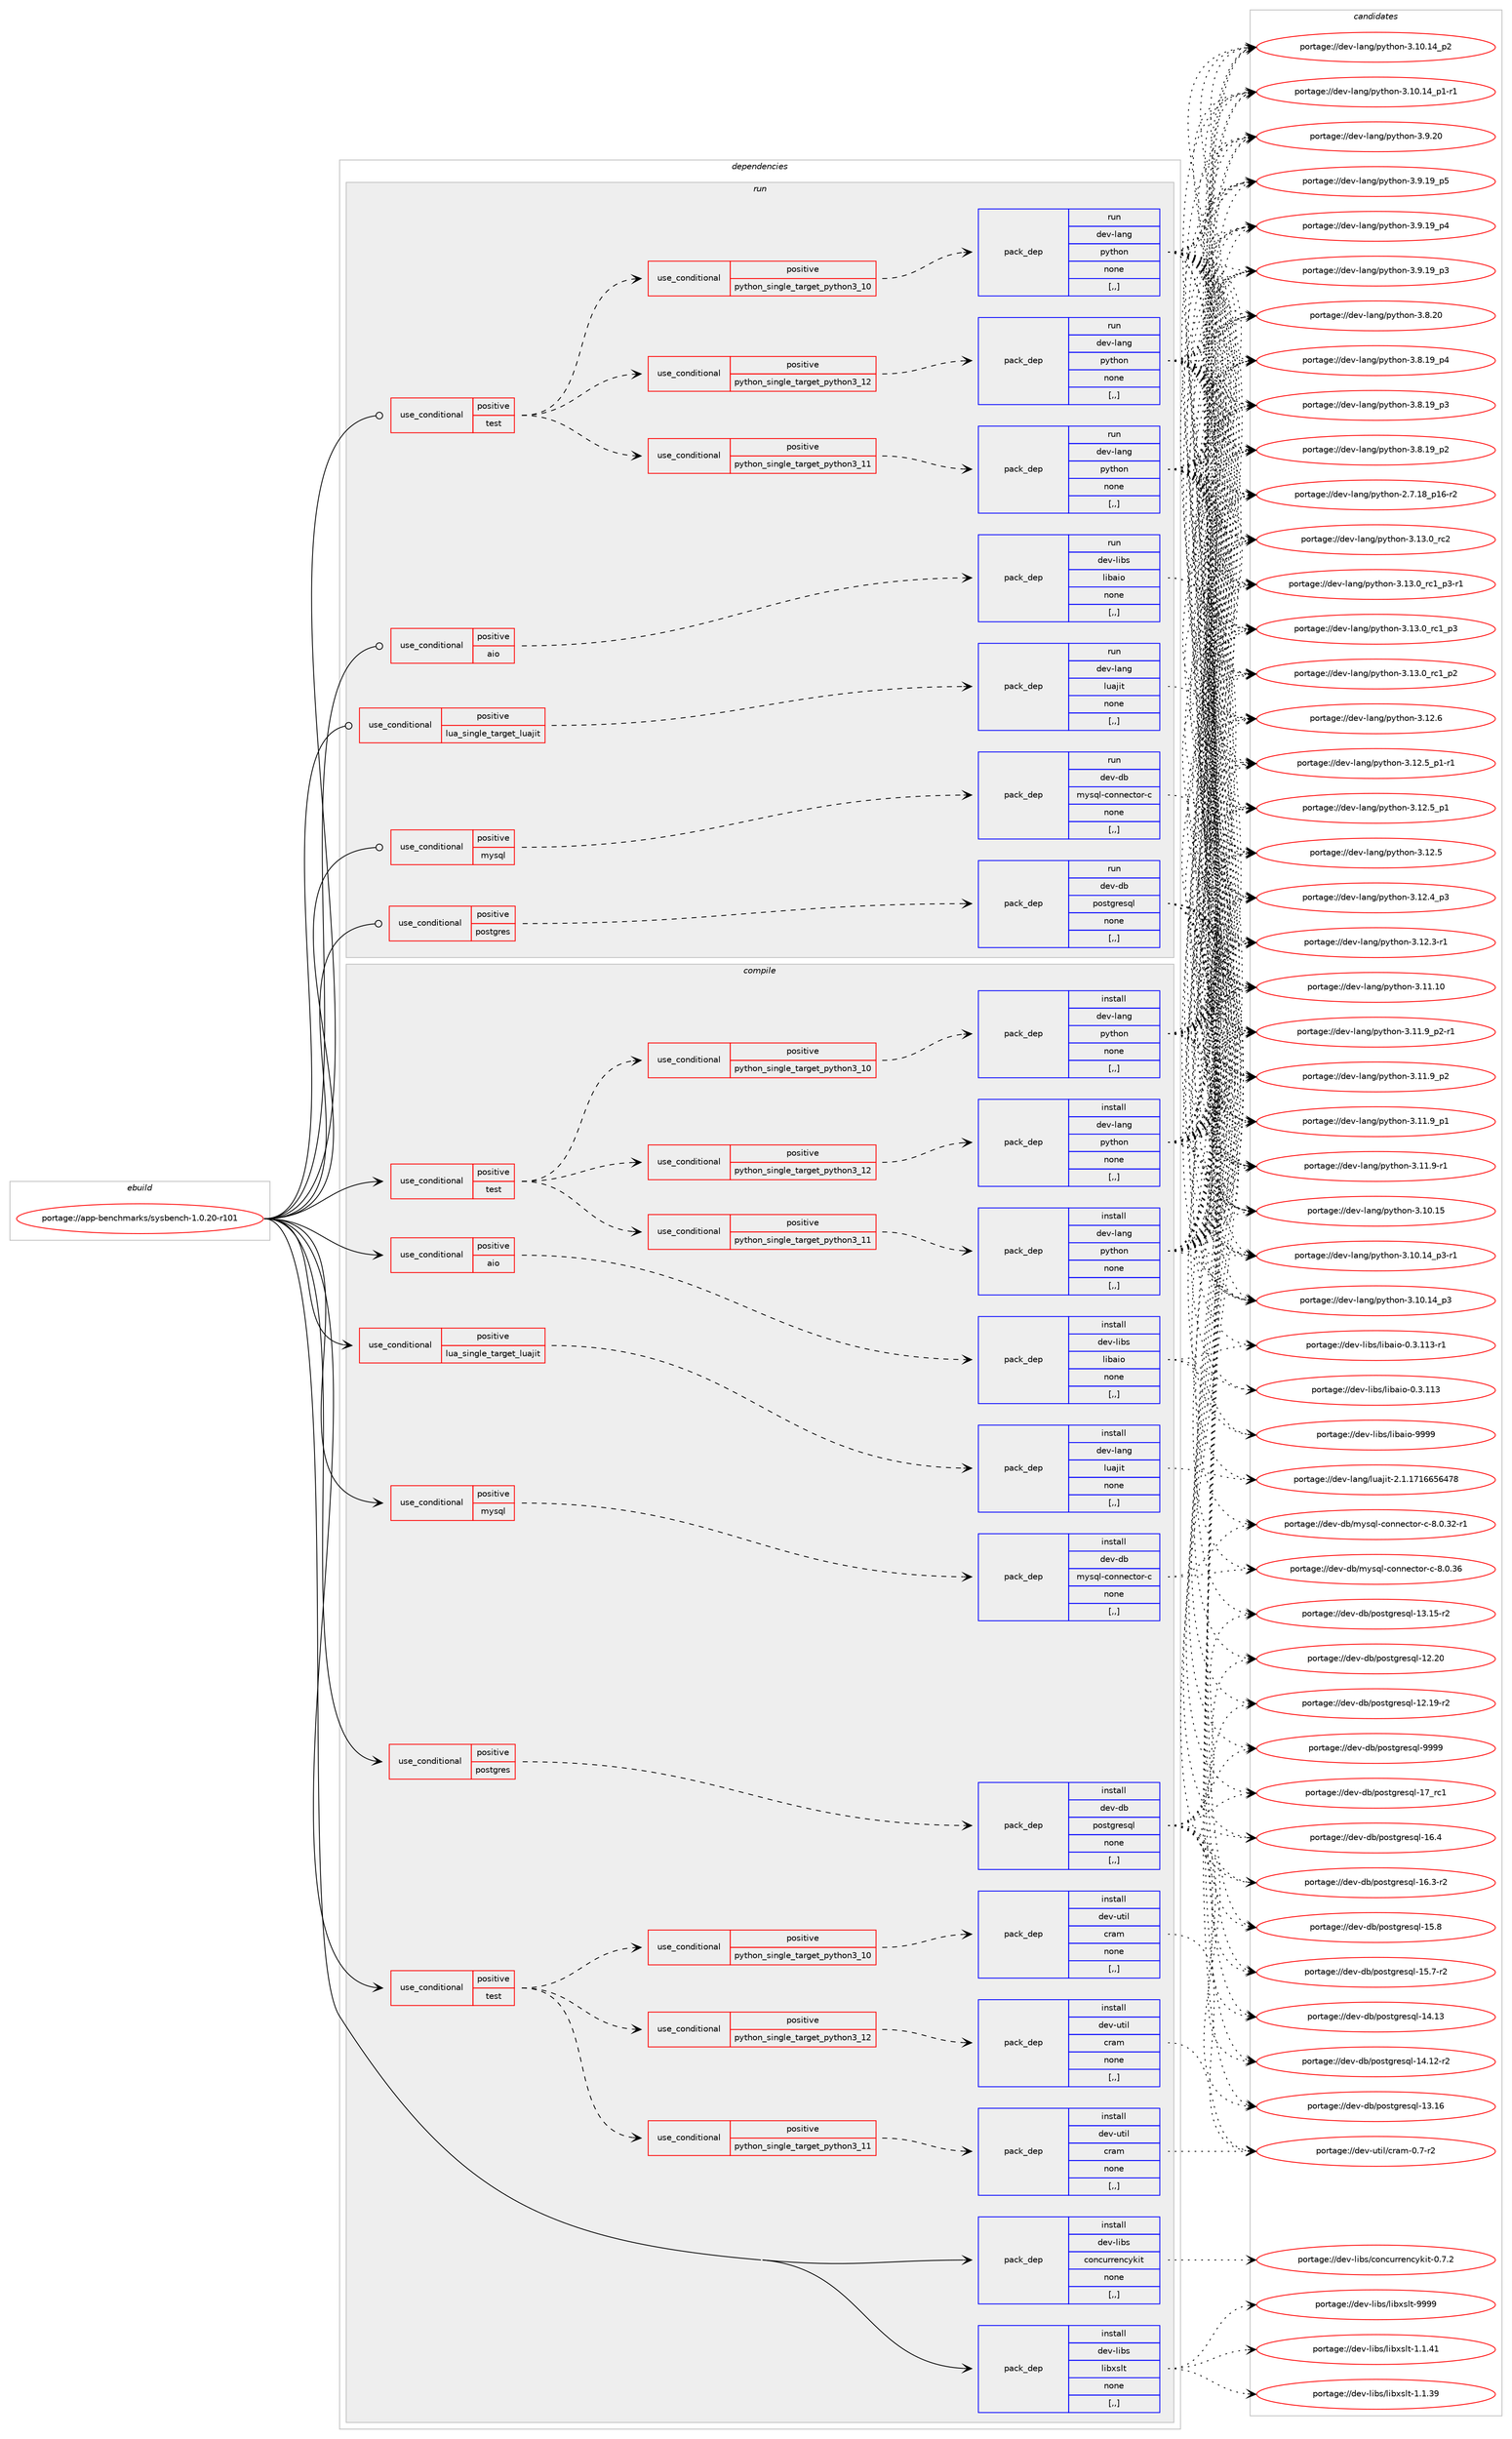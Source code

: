 digraph prolog {

# *************
# Graph options
# *************

newrank=true;
concentrate=true;
compound=true;
graph [rankdir=LR,fontname=Helvetica,fontsize=10,ranksep=1.5];#, ranksep=2.5, nodesep=0.2];
edge  [arrowhead=vee];
node  [fontname=Helvetica,fontsize=10];

# **********
# The ebuild
# **********

subgraph cluster_leftcol {
color=gray;
label=<<i>ebuild</i>>;
id [label="portage://app-benchmarks/sysbench-1.0.20-r101", color=red, width=4, href="../app-benchmarks/sysbench-1.0.20-r101.svg"];
}

# ****************
# The dependencies
# ****************

subgraph cluster_midcol {
color=gray;
label=<<i>dependencies</i>>;
subgraph cluster_compile {
fillcolor="#eeeeee";
style=filled;
label=<<i>compile</i>>;
subgraph cond132692 {
dependency503981 [label=<<TABLE BORDER="0" CELLBORDER="1" CELLSPACING="0" CELLPADDING="4"><TR><TD ROWSPAN="3" CELLPADDING="10">use_conditional</TD></TR><TR><TD>positive</TD></TR><TR><TD>aio</TD></TR></TABLE>>, shape=none, color=red];
subgraph pack367642 {
dependency503982 [label=<<TABLE BORDER="0" CELLBORDER="1" CELLSPACING="0" CELLPADDING="4" WIDTH="220"><TR><TD ROWSPAN="6" CELLPADDING="30">pack_dep</TD></TR><TR><TD WIDTH="110">install</TD></TR><TR><TD>dev-libs</TD></TR><TR><TD>libaio</TD></TR><TR><TD>none</TD></TR><TR><TD>[,,]</TD></TR></TABLE>>, shape=none, color=blue];
}
dependency503981:e -> dependency503982:w [weight=20,style="dashed",arrowhead="vee"];
}
id:e -> dependency503981:w [weight=20,style="solid",arrowhead="vee"];
subgraph cond132693 {
dependency503983 [label=<<TABLE BORDER="0" CELLBORDER="1" CELLSPACING="0" CELLPADDING="4"><TR><TD ROWSPAN="3" CELLPADDING="10">use_conditional</TD></TR><TR><TD>positive</TD></TR><TR><TD>lua_single_target_luajit</TD></TR></TABLE>>, shape=none, color=red];
subgraph pack367643 {
dependency503984 [label=<<TABLE BORDER="0" CELLBORDER="1" CELLSPACING="0" CELLPADDING="4" WIDTH="220"><TR><TD ROWSPAN="6" CELLPADDING="30">pack_dep</TD></TR><TR><TD WIDTH="110">install</TD></TR><TR><TD>dev-lang</TD></TR><TR><TD>luajit</TD></TR><TR><TD>none</TD></TR><TR><TD>[,,]</TD></TR></TABLE>>, shape=none, color=blue];
}
dependency503983:e -> dependency503984:w [weight=20,style="dashed",arrowhead="vee"];
}
id:e -> dependency503983:w [weight=20,style="solid",arrowhead="vee"];
subgraph cond132694 {
dependency503985 [label=<<TABLE BORDER="0" CELLBORDER="1" CELLSPACING="0" CELLPADDING="4"><TR><TD ROWSPAN="3" CELLPADDING="10">use_conditional</TD></TR><TR><TD>positive</TD></TR><TR><TD>mysql</TD></TR></TABLE>>, shape=none, color=red];
subgraph pack367644 {
dependency503986 [label=<<TABLE BORDER="0" CELLBORDER="1" CELLSPACING="0" CELLPADDING="4" WIDTH="220"><TR><TD ROWSPAN="6" CELLPADDING="30">pack_dep</TD></TR><TR><TD WIDTH="110">install</TD></TR><TR><TD>dev-db</TD></TR><TR><TD>mysql-connector-c</TD></TR><TR><TD>none</TD></TR><TR><TD>[,,]</TD></TR></TABLE>>, shape=none, color=blue];
}
dependency503985:e -> dependency503986:w [weight=20,style="dashed",arrowhead="vee"];
}
id:e -> dependency503985:w [weight=20,style="solid",arrowhead="vee"];
subgraph cond132695 {
dependency503987 [label=<<TABLE BORDER="0" CELLBORDER="1" CELLSPACING="0" CELLPADDING="4"><TR><TD ROWSPAN="3" CELLPADDING="10">use_conditional</TD></TR><TR><TD>positive</TD></TR><TR><TD>postgres</TD></TR></TABLE>>, shape=none, color=red];
subgraph pack367645 {
dependency503988 [label=<<TABLE BORDER="0" CELLBORDER="1" CELLSPACING="0" CELLPADDING="4" WIDTH="220"><TR><TD ROWSPAN="6" CELLPADDING="30">pack_dep</TD></TR><TR><TD WIDTH="110">install</TD></TR><TR><TD>dev-db</TD></TR><TR><TD>postgresql</TD></TR><TR><TD>none</TD></TR><TR><TD>[,,]</TD></TR></TABLE>>, shape=none, color=blue];
}
dependency503987:e -> dependency503988:w [weight=20,style="dashed",arrowhead="vee"];
}
id:e -> dependency503987:w [weight=20,style="solid",arrowhead="vee"];
subgraph cond132696 {
dependency503989 [label=<<TABLE BORDER="0" CELLBORDER="1" CELLSPACING="0" CELLPADDING="4"><TR><TD ROWSPAN="3" CELLPADDING="10">use_conditional</TD></TR><TR><TD>positive</TD></TR><TR><TD>test</TD></TR></TABLE>>, shape=none, color=red];
subgraph cond132697 {
dependency503990 [label=<<TABLE BORDER="0" CELLBORDER="1" CELLSPACING="0" CELLPADDING="4"><TR><TD ROWSPAN="3" CELLPADDING="10">use_conditional</TD></TR><TR><TD>positive</TD></TR><TR><TD>python_single_target_python3_10</TD></TR></TABLE>>, shape=none, color=red];
subgraph pack367646 {
dependency503991 [label=<<TABLE BORDER="0" CELLBORDER="1" CELLSPACING="0" CELLPADDING="4" WIDTH="220"><TR><TD ROWSPAN="6" CELLPADDING="30">pack_dep</TD></TR><TR><TD WIDTH="110">install</TD></TR><TR><TD>dev-lang</TD></TR><TR><TD>python</TD></TR><TR><TD>none</TD></TR><TR><TD>[,,]</TD></TR></TABLE>>, shape=none, color=blue];
}
dependency503990:e -> dependency503991:w [weight=20,style="dashed",arrowhead="vee"];
}
dependency503989:e -> dependency503990:w [weight=20,style="dashed",arrowhead="vee"];
subgraph cond132698 {
dependency503992 [label=<<TABLE BORDER="0" CELLBORDER="1" CELLSPACING="0" CELLPADDING="4"><TR><TD ROWSPAN="3" CELLPADDING="10">use_conditional</TD></TR><TR><TD>positive</TD></TR><TR><TD>python_single_target_python3_11</TD></TR></TABLE>>, shape=none, color=red];
subgraph pack367647 {
dependency503993 [label=<<TABLE BORDER="0" CELLBORDER="1" CELLSPACING="0" CELLPADDING="4" WIDTH="220"><TR><TD ROWSPAN="6" CELLPADDING="30">pack_dep</TD></TR><TR><TD WIDTH="110">install</TD></TR><TR><TD>dev-lang</TD></TR><TR><TD>python</TD></TR><TR><TD>none</TD></TR><TR><TD>[,,]</TD></TR></TABLE>>, shape=none, color=blue];
}
dependency503992:e -> dependency503993:w [weight=20,style="dashed",arrowhead="vee"];
}
dependency503989:e -> dependency503992:w [weight=20,style="dashed",arrowhead="vee"];
subgraph cond132699 {
dependency503994 [label=<<TABLE BORDER="0" CELLBORDER="1" CELLSPACING="0" CELLPADDING="4"><TR><TD ROWSPAN="3" CELLPADDING="10">use_conditional</TD></TR><TR><TD>positive</TD></TR><TR><TD>python_single_target_python3_12</TD></TR></TABLE>>, shape=none, color=red];
subgraph pack367648 {
dependency503995 [label=<<TABLE BORDER="0" CELLBORDER="1" CELLSPACING="0" CELLPADDING="4" WIDTH="220"><TR><TD ROWSPAN="6" CELLPADDING="30">pack_dep</TD></TR><TR><TD WIDTH="110">install</TD></TR><TR><TD>dev-lang</TD></TR><TR><TD>python</TD></TR><TR><TD>none</TD></TR><TR><TD>[,,]</TD></TR></TABLE>>, shape=none, color=blue];
}
dependency503994:e -> dependency503995:w [weight=20,style="dashed",arrowhead="vee"];
}
dependency503989:e -> dependency503994:w [weight=20,style="dashed",arrowhead="vee"];
}
id:e -> dependency503989:w [weight=20,style="solid",arrowhead="vee"];
subgraph cond132700 {
dependency503996 [label=<<TABLE BORDER="0" CELLBORDER="1" CELLSPACING="0" CELLPADDING="4"><TR><TD ROWSPAN="3" CELLPADDING="10">use_conditional</TD></TR><TR><TD>positive</TD></TR><TR><TD>test</TD></TR></TABLE>>, shape=none, color=red];
subgraph cond132701 {
dependency503997 [label=<<TABLE BORDER="0" CELLBORDER="1" CELLSPACING="0" CELLPADDING="4"><TR><TD ROWSPAN="3" CELLPADDING="10">use_conditional</TD></TR><TR><TD>positive</TD></TR><TR><TD>python_single_target_python3_10</TD></TR></TABLE>>, shape=none, color=red];
subgraph pack367649 {
dependency503998 [label=<<TABLE BORDER="0" CELLBORDER="1" CELLSPACING="0" CELLPADDING="4" WIDTH="220"><TR><TD ROWSPAN="6" CELLPADDING="30">pack_dep</TD></TR><TR><TD WIDTH="110">install</TD></TR><TR><TD>dev-util</TD></TR><TR><TD>cram</TD></TR><TR><TD>none</TD></TR><TR><TD>[,,]</TD></TR></TABLE>>, shape=none, color=blue];
}
dependency503997:e -> dependency503998:w [weight=20,style="dashed",arrowhead="vee"];
}
dependency503996:e -> dependency503997:w [weight=20,style="dashed",arrowhead="vee"];
subgraph cond132702 {
dependency503999 [label=<<TABLE BORDER="0" CELLBORDER="1" CELLSPACING="0" CELLPADDING="4"><TR><TD ROWSPAN="3" CELLPADDING="10">use_conditional</TD></TR><TR><TD>positive</TD></TR><TR><TD>python_single_target_python3_11</TD></TR></TABLE>>, shape=none, color=red];
subgraph pack367650 {
dependency504000 [label=<<TABLE BORDER="0" CELLBORDER="1" CELLSPACING="0" CELLPADDING="4" WIDTH="220"><TR><TD ROWSPAN="6" CELLPADDING="30">pack_dep</TD></TR><TR><TD WIDTH="110">install</TD></TR><TR><TD>dev-util</TD></TR><TR><TD>cram</TD></TR><TR><TD>none</TD></TR><TR><TD>[,,]</TD></TR></TABLE>>, shape=none, color=blue];
}
dependency503999:e -> dependency504000:w [weight=20,style="dashed",arrowhead="vee"];
}
dependency503996:e -> dependency503999:w [weight=20,style="dashed",arrowhead="vee"];
subgraph cond132703 {
dependency504001 [label=<<TABLE BORDER="0" CELLBORDER="1" CELLSPACING="0" CELLPADDING="4"><TR><TD ROWSPAN="3" CELLPADDING="10">use_conditional</TD></TR><TR><TD>positive</TD></TR><TR><TD>python_single_target_python3_12</TD></TR></TABLE>>, shape=none, color=red];
subgraph pack367651 {
dependency504002 [label=<<TABLE BORDER="0" CELLBORDER="1" CELLSPACING="0" CELLPADDING="4" WIDTH="220"><TR><TD ROWSPAN="6" CELLPADDING="30">pack_dep</TD></TR><TR><TD WIDTH="110">install</TD></TR><TR><TD>dev-util</TD></TR><TR><TD>cram</TD></TR><TR><TD>none</TD></TR><TR><TD>[,,]</TD></TR></TABLE>>, shape=none, color=blue];
}
dependency504001:e -> dependency504002:w [weight=20,style="dashed",arrowhead="vee"];
}
dependency503996:e -> dependency504001:w [weight=20,style="dashed",arrowhead="vee"];
}
id:e -> dependency503996:w [weight=20,style="solid",arrowhead="vee"];
subgraph pack367652 {
dependency504003 [label=<<TABLE BORDER="0" CELLBORDER="1" CELLSPACING="0" CELLPADDING="4" WIDTH="220"><TR><TD ROWSPAN="6" CELLPADDING="30">pack_dep</TD></TR><TR><TD WIDTH="110">install</TD></TR><TR><TD>dev-libs</TD></TR><TR><TD>concurrencykit</TD></TR><TR><TD>none</TD></TR><TR><TD>[,,]</TD></TR></TABLE>>, shape=none, color=blue];
}
id:e -> dependency504003:w [weight=20,style="solid",arrowhead="vee"];
subgraph pack367653 {
dependency504004 [label=<<TABLE BORDER="0" CELLBORDER="1" CELLSPACING="0" CELLPADDING="4" WIDTH="220"><TR><TD ROWSPAN="6" CELLPADDING="30">pack_dep</TD></TR><TR><TD WIDTH="110">install</TD></TR><TR><TD>dev-libs</TD></TR><TR><TD>libxslt</TD></TR><TR><TD>none</TD></TR><TR><TD>[,,]</TD></TR></TABLE>>, shape=none, color=blue];
}
id:e -> dependency504004:w [weight=20,style="solid",arrowhead="vee"];
}
subgraph cluster_compileandrun {
fillcolor="#eeeeee";
style=filled;
label=<<i>compile and run</i>>;
}
subgraph cluster_run {
fillcolor="#eeeeee";
style=filled;
label=<<i>run</i>>;
subgraph cond132704 {
dependency504005 [label=<<TABLE BORDER="0" CELLBORDER="1" CELLSPACING="0" CELLPADDING="4"><TR><TD ROWSPAN="3" CELLPADDING="10">use_conditional</TD></TR><TR><TD>positive</TD></TR><TR><TD>aio</TD></TR></TABLE>>, shape=none, color=red];
subgraph pack367654 {
dependency504006 [label=<<TABLE BORDER="0" CELLBORDER="1" CELLSPACING="0" CELLPADDING="4" WIDTH="220"><TR><TD ROWSPAN="6" CELLPADDING="30">pack_dep</TD></TR><TR><TD WIDTH="110">run</TD></TR><TR><TD>dev-libs</TD></TR><TR><TD>libaio</TD></TR><TR><TD>none</TD></TR><TR><TD>[,,]</TD></TR></TABLE>>, shape=none, color=blue];
}
dependency504005:e -> dependency504006:w [weight=20,style="dashed",arrowhead="vee"];
}
id:e -> dependency504005:w [weight=20,style="solid",arrowhead="odot"];
subgraph cond132705 {
dependency504007 [label=<<TABLE BORDER="0" CELLBORDER="1" CELLSPACING="0" CELLPADDING="4"><TR><TD ROWSPAN="3" CELLPADDING="10">use_conditional</TD></TR><TR><TD>positive</TD></TR><TR><TD>lua_single_target_luajit</TD></TR></TABLE>>, shape=none, color=red];
subgraph pack367655 {
dependency504008 [label=<<TABLE BORDER="0" CELLBORDER="1" CELLSPACING="0" CELLPADDING="4" WIDTH="220"><TR><TD ROWSPAN="6" CELLPADDING="30">pack_dep</TD></TR><TR><TD WIDTH="110">run</TD></TR><TR><TD>dev-lang</TD></TR><TR><TD>luajit</TD></TR><TR><TD>none</TD></TR><TR><TD>[,,]</TD></TR></TABLE>>, shape=none, color=blue];
}
dependency504007:e -> dependency504008:w [weight=20,style="dashed",arrowhead="vee"];
}
id:e -> dependency504007:w [weight=20,style="solid",arrowhead="odot"];
subgraph cond132706 {
dependency504009 [label=<<TABLE BORDER="0" CELLBORDER="1" CELLSPACING="0" CELLPADDING="4"><TR><TD ROWSPAN="3" CELLPADDING="10">use_conditional</TD></TR><TR><TD>positive</TD></TR><TR><TD>mysql</TD></TR></TABLE>>, shape=none, color=red];
subgraph pack367656 {
dependency504010 [label=<<TABLE BORDER="0" CELLBORDER="1" CELLSPACING="0" CELLPADDING="4" WIDTH="220"><TR><TD ROWSPAN="6" CELLPADDING="30">pack_dep</TD></TR><TR><TD WIDTH="110">run</TD></TR><TR><TD>dev-db</TD></TR><TR><TD>mysql-connector-c</TD></TR><TR><TD>none</TD></TR><TR><TD>[,,]</TD></TR></TABLE>>, shape=none, color=blue];
}
dependency504009:e -> dependency504010:w [weight=20,style="dashed",arrowhead="vee"];
}
id:e -> dependency504009:w [weight=20,style="solid",arrowhead="odot"];
subgraph cond132707 {
dependency504011 [label=<<TABLE BORDER="0" CELLBORDER="1" CELLSPACING="0" CELLPADDING="4"><TR><TD ROWSPAN="3" CELLPADDING="10">use_conditional</TD></TR><TR><TD>positive</TD></TR><TR><TD>postgres</TD></TR></TABLE>>, shape=none, color=red];
subgraph pack367657 {
dependency504012 [label=<<TABLE BORDER="0" CELLBORDER="1" CELLSPACING="0" CELLPADDING="4" WIDTH="220"><TR><TD ROWSPAN="6" CELLPADDING="30">pack_dep</TD></TR><TR><TD WIDTH="110">run</TD></TR><TR><TD>dev-db</TD></TR><TR><TD>postgresql</TD></TR><TR><TD>none</TD></TR><TR><TD>[,,]</TD></TR></TABLE>>, shape=none, color=blue];
}
dependency504011:e -> dependency504012:w [weight=20,style="dashed",arrowhead="vee"];
}
id:e -> dependency504011:w [weight=20,style="solid",arrowhead="odot"];
subgraph cond132708 {
dependency504013 [label=<<TABLE BORDER="0" CELLBORDER="1" CELLSPACING="0" CELLPADDING="4"><TR><TD ROWSPAN="3" CELLPADDING="10">use_conditional</TD></TR><TR><TD>positive</TD></TR><TR><TD>test</TD></TR></TABLE>>, shape=none, color=red];
subgraph cond132709 {
dependency504014 [label=<<TABLE BORDER="0" CELLBORDER="1" CELLSPACING="0" CELLPADDING="4"><TR><TD ROWSPAN="3" CELLPADDING="10">use_conditional</TD></TR><TR><TD>positive</TD></TR><TR><TD>python_single_target_python3_10</TD></TR></TABLE>>, shape=none, color=red];
subgraph pack367658 {
dependency504015 [label=<<TABLE BORDER="0" CELLBORDER="1" CELLSPACING="0" CELLPADDING="4" WIDTH="220"><TR><TD ROWSPAN="6" CELLPADDING="30">pack_dep</TD></TR><TR><TD WIDTH="110">run</TD></TR><TR><TD>dev-lang</TD></TR><TR><TD>python</TD></TR><TR><TD>none</TD></TR><TR><TD>[,,]</TD></TR></TABLE>>, shape=none, color=blue];
}
dependency504014:e -> dependency504015:w [weight=20,style="dashed",arrowhead="vee"];
}
dependency504013:e -> dependency504014:w [weight=20,style="dashed",arrowhead="vee"];
subgraph cond132710 {
dependency504016 [label=<<TABLE BORDER="0" CELLBORDER="1" CELLSPACING="0" CELLPADDING="4"><TR><TD ROWSPAN="3" CELLPADDING="10">use_conditional</TD></TR><TR><TD>positive</TD></TR><TR><TD>python_single_target_python3_11</TD></TR></TABLE>>, shape=none, color=red];
subgraph pack367659 {
dependency504017 [label=<<TABLE BORDER="0" CELLBORDER="1" CELLSPACING="0" CELLPADDING="4" WIDTH="220"><TR><TD ROWSPAN="6" CELLPADDING="30">pack_dep</TD></TR><TR><TD WIDTH="110">run</TD></TR><TR><TD>dev-lang</TD></TR><TR><TD>python</TD></TR><TR><TD>none</TD></TR><TR><TD>[,,]</TD></TR></TABLE>>, shape=none, color=blue];
}
dependency504016:e -> dependency504017:w [weight=20,style="dashed",arrowhead="vee"];
}
dependency504013:e -> dependency504016:w [weight=20,style="dashed",arrowhead="vee"];
subgraph cond132711 {
dependency504018 [label=<<TABLE BORDER="0" CELLBORDER="1" CELLSPACING="0" CELLPADDING="4"><TR><TD ROWSPAN="3" CELLPADDING="10">use_conditional</TD></TR><TR><TD>positive</TD></TR><TR><TD>python_single_target_python3_12</TD></TR></TABLE>>, shape=none, color=red];
subgraph pack367660 {
dependency504019 [label=<<TABLE BORDER="0" CELLBORDER="1" CELLSPACING="0" CELLPADDING="4" WIDTH="220"><TR><TD ROWSPAN="6" CELLPADDING="30">pack_dep</TD></TR><TR><TD WIDTH="110">run</TD></TR><TR><TD>dev-lang</TD></TR><TR><TD>python</TD></TR><TR><TD>none</TD></TR><TR><TD>[,,]</TD></TR></TABLE>>, shape=none, color=blue];
}
dependency504018:e -> dependency504019:w [weight=20,style="dashed",arrowhead="vee"];
}
dependency504013:e -> dependency504018:w [weight=20,style="dashed",arrowhead="vee"];
}
id:e -> dependency504013:w [weight=20,style="solid",arrowhead="odot"];
}
}

# **************
# The candidates
# **************

subgraph cluster_choices {
rank=same;
color=gray;
label=<<i>candidates</i>>;

subgraph choice367642 {
color=black;
nodesep=1;
choice10010111845108105981154710810598971051114557575757 [label="portage://dev-libs/libaio-9999", color=red, width=4,href="../dev-libs/libaio-9999.svg"];
choice100101118451081059811547108105989710511145484651464949514511449 [label="portage://dev-libs/libaio-0.3.113-r1", color=red, width=4,href="../dev-libs/libaio-0.3.113-r1.svg"];
choice10010111845108105981154710810598971051114548465146494951 [label="portage://dev-libs/libaio-0.3.113", color=red, width=4,href="../dev-libs/libaio-0.3.113.svg"];
dependency503982:e -> choice10010111845108105981154710810598971051114557575757:w [style=dotted,weight="100"];
dependency503982:e -> choice100101118451081059811547108105989710511145484651464949514511449:w [style=dotted,weight="100"];
dependency503982:e -> choice10010111845108105981154710810598971051114548465146494951:w [style=dotted,weight="100"];
}
subgraph choice367643 {
color=black;
nodesep=1;
choice10010111845108971101034710811797106105116455046494649554954545354525556 [label="portage://dev-lang/luajit-2.1.1716656478", color=red, width=4,href="../dev-lang/luajit-2.1.1716656478.svg"];
dependency503984:e -> choice10010111845108971101034710811797106105116455046494649554954545354525556:w [style=dotted,weight="100"];
}
subgraph choice367644 {
color=black;
nodesep=1;
choice100101118451009847109121115113108459911111011010199116111114459945564648465154 [label="portage://dev-db/mysql-connector-c-8.0.36", color=red, width=4,href="../dev-db/mysql-connector-c-8.0.36.svg"];
choice1001011184510098471091211151131084599111110110101991161111144599455646484651504511449 [label="portage://dev-db/mysql-connector-c-8.0.32-r1", color=red, width=4,href="../dev-db/mysql-connector-c-8.0.32-r1.svg"];
dependency503986:e -> choice100101118451009847109121115113108459911111011010199116111114459945564648465154:w [style=dotted,weight="100"];
dependency503986:e -> choice1001011184510098471091211151131084599111110110101991161111144599455646484651504511449:w [style=dotted,weight="100"];
}
subgraph choice367645 {
color=black;
nodesep=1;
choice1001011184510098471121111151161031141011151131084557575757 [label="portage://dev-db/postgresql-9999", color=red, width=4,href="../dev-db/postgresql-9999.svg"];
choice100101118451009847112111115116103114101115113108454955951149949 [label="portage://dev-db/postgresql-17_rc1", color=red, width=4,href="../dev-db/postgresql-17_rc1.svg"];
choice1001011184510098471121111151161031141011151131084549544652 [label="portage://dev-db/postgresql-16.4", color=red, width=4,href="../dev-db/postgresql-16.4.svg"];
choice10010111845100984711211111511610311410111511310845495446514511450 [label="portage://dev-db/postgresql-16.3-r2", color=red, width=4,href="../dev-db/postgresql-16.3-r2.svg"];
choice1001011184510098471121111151161031141011151131084549534656 [label="portage://dev-db/postgresql-15.8", color=red, width=4,href="../dev-db/postgresql-15.8.svg"];
choice10010111845100984711211111511610311410111511310845495346554511450 [label="portage://dev-db/postgresql-15.7-r2", color=red, width=4,href="../dev-db/postgresql-15.7-r2.svg"];
choice100101118451009847112111115116103114101115113108454952464951 [label="portage://dev-db/postgresql-14.13", color=red, width=4,href="../dev-db/postgresql-14.13.svg"];
choice1001011184510098471121111151161031141011151131084549524649504511450 [label="portage://dev-db/postgresql-14.12-r2", color=red, width=4,href="../dev-db/postgresql-14.12-r2.svg"];
choice100101118451009847112111115116103114101115113108454951464954 [label="portage://dev-db/postgresql-13.16", color=red, width=4,href="../dev-db/postgresql-13.16.svg"];
choice1001011184510098471121111151161031141011151131084549514649534511450 [label="portage://dev-db/postgresql-13.15-r2", color=red, width=4,href="../dev-db/postgresql-13.15-r2.svg"];
choice100101118451009847112111115116103114101115113108454950465048 [label="portage://dev-db/postgresql-12.20", color=red, width=4,href="../dev-db/postgresql-12.20.svg"];
choice1001011184510098471121111151161031141011151131084549504649574511450 [label="portage://dev-db/postgresql-12.19-r2", color=red, width=4,href="../dev-db/postgresql-12.19-r2.svg"];
dependency503988:e -> choice1001011184510098471121111151161031141011151131084557575757:w [style=dotted,weight="100"];
dependency503988:e -> choice100101118451009847112111115116103114101115113108454955951149949:w [style=dotted,weight="100"];
dependency503988:e -> choice1001011184510098471121111151161031141011151131084549544652:w [style=dotted,weight="100"];
dependency503988:e -> choice10010111845100984711211111511610311410111511310845495446514511450:w [style=dotted,weight="100"];
dependency503988:e -> choice1001011184510098471121111151161031141011151131084549534656:w [style=dotted,weight="100"];
dependency503988:e -> choice10010111845100984711211111511610311410111511310845495346554511450:w [style=dotted,weight="100"];
dependency503988:e -> choice100101118451009847112111115116103114101115113108454952464951:w [style=dotted,weight="100"];
dependency503988:e -> choice1001011184510098471121111151161031141011151131084549524649504511450:w [style=dotted,weight="100"];
dependency503988:e -> choice100101118451009847112111115116103114101115113108454951464954:w [style=dotted,weight="100"];
dependency503988:e -> choice1001011184510098471121111151161031141011151131084549514649534511450:w [style=dotted,weight="100"];
dependency503988:e -> choice100101118451009847112111115116103114101115113108454950465048:w [style=dotted,weight="100"];
dependency503988:e -> choice1001011184510098471121111151161031141011151131084549504649574511450:w [style=dotted,weight="100"];
}
subgraph choice367646 {
color=black;
nodesep=1;
choice10010111845108971101034711212111610411111045514649514648951149950 [label="portage://dev-lang/python-3.13.0_rc2", color=red, width=4,href="../dev-lang/python-3.13.0_rc2.svg"];
choice1001011184510897110103471121211161041111104551464951464895114994995112514511449 [label="portage://dev-lang/python-3.13.0_rc1_p3-r1", color=red, width=4,href="../dev-lang/python-3.13.0_rc1_p3-r1.svg"];
choice100101118451089711010347112121116104111110455146495146489511499499511251 [label="portage://dev-lang/python-3.13.0_rc1_p3", color=red, width=4,href="../dev-lang/python-3.13.0_rc1_p3.svg"];
choice100101118451089711010347112121116104111110455146495146489511499499511250 [label="portage://dev-lang/python-3.13.0_rc1_p2", color=red, width=4,href="../dev-lang/python-3.13.0_rc1_p2.svg"];
choice10010111845108971101034711212111610411111045514649504654 [label="portage://dev-lang/python-3.12.6", color=red, width=4,href="../dev-lang/python-3.12.6.svg"];
choice1001011184510897110103471121211161041111104551464950465395112494511449 [label="portage://dev-lang/python-3.12.5_p1-r1", color=red, width=4,href="../dev-lang/python-3.12.5_p1-r1.svg"];
choice100101118451089711010347112121116104111110455146495046539511249 [label="portage://dev-lang/python-3.12.5_p1", color=red, width=4,href="../dev-lang/python-3.12.5_p1.svg"];
choice10010111845108971101034711212111610411111045514649504653 [label="portage://dev-lang/python-3.12.5", color=red, width=4,href="../dev-lang/python-3.12.5.svg"];
choice100101118451089711010347112121116104111110455146495046529511251 [label="portage://dev-lang/python-3.12.4_p3", color=red, width=4,href="../dev-lang/python-3.12.4_p3.svg"];
choice100101118451089711010347112121116104111110455146495046514511449 [label="portage://dev-lang/python-3.12.3-r1", color=red, width=4,href="../dev-lang/python-3.12.3-r1.svg"];
choice1001011184510897110103471121211161041111104551464949464948 [label="portage://dev-lang/python-3.11.10", color=red, width=4,href="../dev-lang/python-3.11.10.svg"];
choice1001011184510897110103471121211161041111104551464949465795112504511449 [label="portage://dev-lang/python-3.11.9_p2-r1", color=red, width=4,href="../dev-lang/python-3.11.9_p2-r1.svg"];
choice100101118451089711010347112121116104111110455146494946579511250 [label="portage://dev-lang/python-3.11.9_p2", color=red, width=4,href="../dev-lang/python-3.11.9_p2.svg"];
choice100101118451089711010347112121116104111110455146494946579511249 [label="portage://dev-lang/python-3.11.9_p1", color=red, width=4,href="../dev-lang/python-3.11.9_p1.svg"];
choice100101118451089711010347112121116104111110455146494946574511449 [label="portage://dev-lang/python-3.11.9-r1", color=red, width=4,href="../dev-lang/python-3.11.9-r1.svg"];
choice1001011184510897110103471121211161041111104551464948464953 [label="portage://dev-lang/python-3.10.15", color=red, width=4,href="../dev-lang/python-3.10.15.svg"];
choice100101118451089711010347112121116104111110455146494846495295112514511449 [label="portage://dev-lang/python-3.10.14_p3-r1", color=red, width=4,href="../dev-lang/python-3.10.14_p3-r1.svg"];
choice10010111845108971101034711212111610411111045514649484649529511251 [label="portage://dev-lang/python-3.10.14_p3", color=red, width=4,href="../dev-lang/python-3.10.14_p3.svg"];
choice10010111845108971101034711212111610411111045514649484649529511250 [label="portage://dev-lang/python-3.10.14_p2", color=red, width=4,href="../dev-lang/python-3.10.14_p2.svg"];
choice100101118451089711010347112121116104111110455146494846495295112494511449 [label="portage://dev-lang/python-3.10.14_p1-r1", color=red, width=4,href="../dev-lang/python-3.10.14_p1-r1.svg"];
choice10010111845108971101034711212111610411111045514657465048 [label="portage://dev-lang/python-3.9.20", color=red, width=4,href="../dev-lang/python-3.9.20.svg"];
choice100101118451089711010347112121116104111110455146574649579511253 [label="portage://dev-lang/python-3.9.19_p5", color=red, width=4,href="../dev-lang/python-3.9.19_p5.svg"];
choice100101118451089711010347112121116104111110455146574649579511252 [label="portage://dev-lang/python-3.9.19_p4", color=red, width=4,href="../dev-lang/python-3.9.19_p4.svg"];
choice100101118451089711010347112121116104111110455146574649579511251 [label="portage://dev-lang/python-3.9.19_p3", color=red, width=4,href="../dev-lang/python-3.9.19_p3.svg"];
choice10010111845108971101034711212111610411111045514656465048 [label="portage://dev-lang/python-3.8.20", color=red, width=4,href="../dev-lang/python-3.8.20.svg"];
choice100101118451089711010347112121116104111110455146564649579511252 [label="portage://dev-lang/python-3.8.19_p4", color=red, width=4,href="../dev-lang/python-3.8.19_p4.svg"];
choice100101118451089711010347112121116104111110455146564649579511251 [label="portage://dev-lang/python-3.8.19_p3", color=red, width=4,href="../dev-lang/python-3.8.19_p3.svg"];
choice100101118451089711010347112121116104111110455146564649579511250 [label="portage://dev-lang/python-3.8.19_p2", color=red, width=4,href="../dev-lang/python-3.8.19_p2.svg"];
choice100101118451089711010347112121116104111110455046554649569511249544511450 [label="portage://dev-lang/python-2.7.18_p16-r2", color=red, width=4,href="../dev-lang/python-2.7.18_p16-r2.svg"];
dependency503991:e -> choice10010111845108971101034711212111610411111045514649514648951149950:w [style=dotted,weight="100"];
dependency503991:e -> choice1001011184510897110103471121211161041111104551464951464895114994995112514511449:w [style=dotted,weight="100"];
dependency503991:e -> choice100101118451089711010347112121116104111110455146495146489511499499511251:w [style=dotted,weight="100"];
dependency503991:e -> choice100101118451089711010347112121116104111110455146495146489511499499511250:w [style=dotted,weight="100"];
dependency503991:e -> choice10010111845108971101034711212111610411111045514649504654:w [style=dotted,weight="100"];
dependency503991:e -> choice1001011184510897110103471121211161041111104551464950465395112494511449:w [style=dotted,weight="100"];
dependency503991:e -> choice100101118451089711010347112121116104111110455146495046539511249:w [style=dotted,weight="100"];
dependency503991:e -> choice10010111845108971101034711212111610411111045514649504653:w [style=dotted,weight="100"];
dependency503991:e -> choice100101118451089711010347112121116104111110455146495046529511251:w [style=dotted,weight="100"];
dependency503991:e -> choice100101118451089711010347112121116104111110455146495046514511449:w [style=dotted,weight="100"];
dependency503991:e -> choice1001011184510897110103471121211161041111104551464949464948:w [style=dotted,weight="100"];
dependency503991:e -> choice1001011184510897110103471121211161041111104551464949465795112504511449:w [style=dotted,weight="100"];
dependency503991:e -> choice100101118451089711010347112121116104111110455146494946579511250:w [style=dotted,weight="100"];
dependency503991:e -> choice100101118451089711010347112121116104111110455146494946579511249:w [style=dotted,weight="100"];
dependency503991:e -> choice100101118451089711010347112121116104111110455146494946574511449:w [style=dotted,weight="100"];
dependency503991:e -> choice1001011184510897110103471121211161041111104551464948464953:w [style=dotted,weight="100"];
dependency503991:e -> choice100101118451089711010347112121116104111110455146494846495295112514511449:w [style=dotted,weight="100"];
dependency503991:e -> choice10010111845108971101034711212111610411111045514649484649529511251:w [style=dotted,weight="100"];
dependency503991:e -> choice10010111845108971101034711212111610411111045514649484649529511250:w [style=dotted,weight="100"];
dependency503991:e -> choice100101118451089711010347112121116104111110455146494846495295112494511449:w [style=dotted,weight="100"];
dependency503991:e -> choice10010111845108971101034711212111610411111045514657465048:w [style=dotted,weight="100"];
dependency503991:e -> choice100101118451089711010347112121116104111110455146574649579511253:w [style=dotted,weight="100"];
dependency503991:e -> choice100101118451089711010347112121116104111110455146574649579511252:w [style=dotted,weight="100"];
dependency503991:e -> choice100101118451089711010347112121116104111110455146574649579511251:w [style=dotted,weight="100"];
dependency503991:e -> choice10010111845108971101034711212111610411111045514656465048:w [style=dotted,weight="100"];
dependency503991:e -> choice100101118451089711010347112121116104111110455146564649579511252:w [style=dotted,weight="100"];
dependency503991:e -> choice100101118451089711010347112121116104111110455146564649579511251:w [style=dotted,weight="100"];
dependency503991:e -> choice100101118451089711010347112121116104111110455146564649579511250:w [style=dotted,weight="100"];
dependency503991:e -> choice100101118451089711010347112121116104111110455046554649569511249544511450:w [style=dotted,weight="100"];
}
subgraph choice367647 {
color=black;
nodesep=1;
choice10010111845108971101034711212111610411111045514649514648951149950 [label="portage://dev-lang/python-3.13.0_rc2", color=red, width=4,href="../dev-lang/python-3.13.0_rc2.svg"];
choice1001011184510897110103471121211161041111104551464951464895114994995112514511449 [label="portage://dev-lang/python-3.13.0_rc1_p3-r1", color=red, width=4,href="../dev-lang/python-3.13.0_rc1_p3-r1.svg"];
choice100101118451089711010347112121116104111110455146495146489511499499511251 [label="portage://dev-lang/python-3.13.0_rc1_p3", color=red, width=4,href="../dev-lang/python-3.13.0_rc1_p3.svg"];
choice100101118451089711010347112121116104111110455146495146489511499499511250 [label="portage://dev-lang/python-3.13.0_rc1_p2", color=red, width=4,href="../dev-lang/python-3.13.0_rc1_p2.svg"];
choice10010111845108971101034711212111610411111045514649504654 [label="portage://dev-lang/python-3.12.6", color=red, width=4,href="../dev-lang/python-3.12.6.svg"];
choice1001011184510897110103471121211161041111104551464950465395112494511449 [label="portage://dev-lang/python-3.12.5_p1-r1", color=red, width=4,href="../dev-lang/python-3.12.5_p1-r1.svg"];
choice100101118451089711010347112121116104111110455146495046539511249 [label="portage://dev-lang/python-3.12.5_p1", color=red, width=4,href="../dev-lang/python-3.12.5_p1.svg"];
choice10010111845108971101034711212111610411111045514649504653 [label="portage://dev-lang/python-3.12.5", color=red, width=4,href="../dev-lang/python-3.12.5.svg"];
choice100101118451089711010347112121116104111110455146495046529511251 [label="portage://dev-lang/python-3.12.4_p3", color=red, width=4,href="../dev-lang/python-3.12.4_p3.svg"];
choice100101118451089711010347112121116104111110455146495046514511449 [label="portage://dev-lang/python-3.12.3-r1", color=red, width=4,href="../dev-lang/python-3.12.3-r1.svg"];
choice1001011184510897110103471121211161041111104551464949464948 [label="portage://dev-lang/python-3.11.10", color=red, width=4,href="../dev-lang/python-3.11.10.svg"];
choice1001011184510897110103471121211161041111104551464949465795112504511449 [label="portage://dev-lang/python-3.11.9_p2-r1", color=red, width=4,href="../dev-lang/python-3.11.9_p2-r1.svg"];
choice100101118451089711010347112121116104111110455146494946579511250 [label="portage://dev-lang/python-3.11.9_p2", color=red, width=4,href="../dev-lang/python-3.11.9_p2.svg"];
choice100101118451089711010347112121116104111110455146494946579511249 [label="portage://dev-lang/python-3.11.9_p1", color=red, width=4,href="../dev-lang/python-3.11.9_p1.svg"];
choice100101118451089711010347112121116104111110455146494946574511449 [label="portage://dev-lang/python-3.11.9-r1", color=red, width=4,href="../dev-lang/python-3.11.9-r1.svg"];
choice1001011184510897110103471121211161041111104551464948464953 [label="portage://dev-lang/python-3.10.15", color=red, width=4,href="../dev-lang/python-3.10.15.svg"];
choice100101118451089711010347112121116104111110455146494846495295112514511449 [label="portage://dev-lang/python-3.10.14_p3-r1", color=red, width=4,href="../dev-lang/python-3.10.14_p3-r1.svg"];
choice10010111845108971101034711212111610411111045514649484649529511251 [label="portage://dev-lang/python-3.10.14_p3", color=red, width=4,href="../dev-lang/python-3.10.14_p3.svg"];
choice10010111845108971101034711212111610411111045514649484649529511250 [label="portage://dev-lang/python-3.10.14_p2", color=red, width=4,href="../dev-lang/python-3.10.14_p2.svg"];
choice100101118451089711010347112121116104111110455146494846495295112494511449 [label="portage://dev-lang/python-3.10.14_p1-r1", color=red, width=4,href="../dev-lang/python-3.10.14_p1-r1.svg"];
choice10010111845108971101034711212111610411111045514657465048 [label="portage://dev-lang/python-3.9.20", color=red, width=4,href="../dev-lang/python-3.9.20.svg"];
choice100101118451089711010347112121116104111110455146574649579511253 [label="portage://dev-lang/python-3.9.19_p5", color=red, width=4,href="../dev-lang/python-3.9.19_p5.svg"];
choice100101118451089711010347112121116104111110455146574649579511252 [label="portage://dev-lang/python-3.9.19_p4", color=red, width=4,href="../dev-lang/python-3.9.19_p4.svg"];
choice100101118451089711010347112121116104111110455146574649579511251 [label="portage://dev-lang/python-3.9.19_p3", color=red, width=4,href="../dev-lang/python-3.9.19_p3.svg"];
choice10010111845108971101034711212111610411111045514656465048 [label="portage://dev-lang/python-3.8.20", color=red, width=4,href="../dev-lang/python-3.8.20.svg"];
choice100101118451089711010347112121116104111110455146564649579511252 [label="portage://dev-lang/python-3.8.19_p4", color=red, width=4,href="../dev-lang/python-3.8.19_p4.svg"];
choice100101118451089711010347112121116104111110455146564649579511251 [label="portage://dev-lang/python-3.8.19_p3", color=red, width=4,href="../dev-lang/python-3.8.19_p3.svg"];
choice100101118451089711010347112121116104111110455146564649579511250 [label="portage://dev-lang/python-3.8.19_p2", color=red, width=4,href="../dev-lang/python-3.8.19_p2.svg"];
choice100101118451089711010347112121116104111110455046554649569511249544511450 [label="portage://dev-lang/python-2.7.18_p16-r2", color=red, width=4,href="../dev-lang/python-2.7.18_p16-r2.svg"];
dependency503993:e -> choice10010111845108971101034711212111610411111045514649514648951149950:w [style=dotted,weight="100"];
dependency503993:e -> choice1001011184510897110103471121211161041111104551464951464895114994995112514511449:w [style=dotted,weight="100"];
dependency503993:e -> choice100101118451089711010347112121116104111110455146495146489511499499511251:w [style=dotted,weight="100"];
dependency503993:e -> choice100101118451089711010347112121116104111110455146495146489511499499511250:w [style=dotted,weight="100"];
dependency503993:e -> choice10010111845108971101034711212111610411111045514649504654:w [style=dotted,weight="100"];
dependency503993:e -> choice1001011184510897110103471121211161041111104551464950465395112494511449:w [style=dotted,weight="100"];
dependency503993:e -> choice100101118451089711010347112121116104111110455146495046539511249:w [style=dotted,weight="100"];
dependency503993:e -> choice10010111845108971101034711212111610411111045514649504653:w [style=dotted,weight="100"];
dependency503993:e -> choice100101118451089711010347112121116104111110455146495046529511251:w [style=dotted,weight="100"];
dependency503993:e -> choice100101118451089711010347112121116104111110455146495046514511449:w [style=dotted,weight="100"];
dependency503993:e -> choice1001011184510897110103471121211161041111104551464949464948:w [style=dotted,weight="100"];
dependency503993:e -> choice1001011184510897110103471121211161041111104551464949465795112504511449:w [style=dotted,weight="100"];
dependency503993:e -> choice100101118451089711010347112121116104111110455146494946579511250:w [style=dotted,weight="100"];
dependency503993:e -> choice100101118451089711010347112121116104111110455146494946579511249:w [style=dotted,weight="100"];
dependency503993:e -> choice100101118451089711010347112121116104111110455146494946574511449:w [style=dotted,weight="100"];
dependency503993:e -> choice1001011184510897110103471121211161041111104551464948464953:w [style=dotted,weight="100"];
dependency503993:e -> choice100101118451089711010347112121116104111110455146494846495295112514511449:w [style=dotted,weight="100"];
dependency503993:e -> choice10010111845108971101034711212111610411111045514649484649529511251:w [style=dotted,weight="100"];
dependency503993:e -> choice10010111845108971101034711212111610411111045514649484649529511250:w [style=dotted,weight="100"];
dependency503993:e -> choice100101118451089711010347112121116104111110455146494846495295112494511449:w [style=dotted,weight="100"];
dependency503993:e -> choice10010111845108971101034711212111610411111045514657465048:w [style=dotted,weight="100"];
dependency503993:e -> choice100101118451089711010347112121116104111110455146574649579511253:w [style=dotted,weight="100"];
dependency503993:e -> choice100101118451089711010347112121116104111110455146574649579511252:w [style=dotted,weight="100"];
dependency503993:e -> choice100101118451089711010347112121116104111110455146574649579511251:w [style=dotted,weight="100"];
dependency503993:e -> choice10010111845108971101034711212111610411111045514656465048:w [style=dotted,weight="100"];
dependency503993:e -> choice100101118451089711010347112121116104111110455146564649579511252:w [style=dotted,weight="100"];
dependency503993:e -> choice100101118451089711010347112121116104111110455146564649579511251:w [style=dotted,weight="100"];
dependency503993:e -> choice100101118451089711010347112121116104111110455146564649579511250:w [style=dotted,weight="100"];
dependency503993:e -> choice100101118451089711010347112121116104111110455046554649569511249544511450:w [style=dotted,weight="100"];
}
subgraph choice367648 {
color=black;
nodesep=1;
choice10010111845108971101034711212111610411111045514649514648951149950 [label="portage://dev-lang/python-3.13.0_rc2", color=red, width=4,href="../dev-lang/python-3.13.0_rc2.svg"];
choice1001011184510897110103471121211161041111104551464951464895114994995112514511449 [label="portage://dev-lang/python-3.13.0_rc1_p3-r1", color=red, width=4,href="../dev-lang/python-3.13.0_rc1_p3-r1.svg"];
choice100101118451089711010347112121116104111110455146495146489511499499511251 [label="portage://dev-lang/python-3.13.0_rc1_p3", color=red, width=4,href="../dev-lang/python-3.13.0_rc1_p3.svg"];
choice100101118451089711010347112121116104111110455146495146489511499499511250 [label="portage://dev-lang/python-3.13.0_rc1_p2", color=red, width=4,href="../dev-lang/python-3.13.0_rc1_p2.svg"];
choice10010111845108971101034711212111610411111045514649504654 [label="portage://dev-lang/python-3.12.6", color=red, width=4,href="../dev-lang/python-3.12.6.svg"];
choice1001011184510897110103471121211161041111104551464950465395112494511449 [label="portage://dev-lang/python-3.12.5_p1-r1", color=red, width=4,href="../dev-lang/python-3.12.5_p1-r1.svg"];
choice100101118451089711010347112121116104111110455146495046539511249 [label="portage://dev-lang/python-3.12.5_p1", color=red, width=4,href="../dev-lang/python-3.12.5_p1.svg"];
choice10010111845108971101034711212111610411111045514649504653 [label="portage://dev-lang/python-3.12.5", color=red, width=4,href="../dev-lang/python-3.12.5.svg"];
choice100101118451089711010347112121116104111110455146495046529511251 [label="portage://dev-lang/python-3.12.4_p3", color=red, width=4,href="../dev-lang/python-3.12.4_p3.svg"];
choice100101118451089711010347112121116104111110455146495046514511449 [label="portage://dev-lang/python-3.12.3-r1", color=red, width=4,href="../dev-lang/python-3.12.3-r1.svg"];
choice1001011184510897110103471121211161041111104551464949464948 [label="portage://dev-lang/python-3.11.10", color=red, width=4,href="../dev-lang/python-3.11.10.svg"];
choice1001011184510897110103471121211161041111104551464949465795112504511449 [label="portage://dev-lang/python-3.11.9_p2-r1", color=red, width=4,href="../dev-lang/python-3.11.9_p2-r1.svg"];
choice100101118451089711010347112121116104111110455146494946579511250 [label="portage://dev-lang/python-3.11.9_p2", color=red, width=4,href="../dev-lang/python-3.11.9_p2.svg"];
choice100101118451089711010347112121116104111110455146494946579511249 [label="portage://dev-lang/python-3.11.9_p1", color=red, width=4,href="../dev-lang/python-3.11.9_p1.svg"];
choice100101118451089711010347112121116104111110455146494946574511449 [label="portage://dev-lang/python-3.11.9-r1", color=red, width=4,href="../dev-lang/python-3.11.9-r1.svg"];
choice1001011184510897110103471121211161041111104551464948464953 [label="portage://dev-lang/python-3.10.15", color=red, width=4,href="../dev-lang/python-3.10.15.svg"];
choice100101118451089711010347112121116104111110455146494846495295112514511449 [label="portage://dev-lang/python-3.10.14_p3-r1", color=red, width=4,href="../dev-lang/python-3.10.14_p3-r1.svg"];
choice10010111845108971101034711212111610411111045514649484649529511251 [label="portage://dev-lang/python-3.10.14_p3", color=red, width=4,href="../dev-lang/python-3.10.14_p3.svg"];
choice10010111845108971101034711212111610411111045514649484649529511250 [label="portage://dev-lang/python-3.10.14_p2", color=red, width=4,href="../dev-lang/python-3.10.14_p2.svg"];
choice100101118451089711010347112121116104111110455146494846495295112494511449 [label="portage://dev-lang/python-3.10.14_p1-r1", color=red, width=4,href="../dev-lang/python-3.10.14_p1-r1.svg"];
choice10010111845108971101034711212111610411111045514657465048 [label="portage://dev-lang/python-3.9.20", color=red, width=4,href="../dev-lang/python-3.9.20.svg"];
choice100101118451089711010347112121116104111110455146574649579511253 [label="portage://dev-lang/python-3.9.19_p5", color=red, width=4,href="../dev-lang/python-3.9.19_p5.svg"];
choice100101118451089711010347112121116104111110455146574649579511252 [label="portage://dev-lang/python-3.9.19_p4", color=red, width=4,href="../dev-lang/python-3.9.19_p4.svg"];
choice100101118451089711010347112121116104111110455146574649579511251 [label="portage://dev-lang/python-3.9.19_p3", color=red, width=4,href="../dev-lang/python-3.9.19_p3.svg"];
choice10010111845108971101034711212111610411111045514656465048 [label="portage://dev-lang/python-3.8.20", color=red, width=4,href="../dev-lang/python-3.8.20.svg"];
choice100101118451089711010347112121116104111110455146564649579511252 [label="portage://dev-lang/python-3.8.19_p4", color=red, width=4,href="../dev-lang/python-3.8.19_p4.svg"];
choice100101118451089711010347112121116104111110455146564649579511251 [label="portage://dev-lang/python-3.8.19_p3", color=red, width=4,href="../dev-lang/python-3.8.19_p3.svg"];
choice100101118451089711010347112121116104111110455146564649579511250 [label="portage://dev-lang/python-3.8.19_p2", color=red, width=4,href="../dev-lang/python-3.8.19_p2.svg"];
choice100101118451089711010347112121116104111110455046554649569511249544511450 [label="portage://dev-lang/python-2.7.18_p16-r2", color=red, width=4,href="../dev-lang/python-2.7.18_p16-r2.svg"];
dependency503995:e -> choice10010111845108971101034711212111610411111045514649514648951149950:w [style=dotted,weight="100"];
dependency503995:e -> choice1001011184510897110103471121211161041111104551464951464895114994995112514511449:w [style=dotted,weight="100"];
dependency503995:e -> choice100101118451089711010347112121116104111110455146495146489511499499511251:w [style=dotted,weight="100"];
dependency503995:e -> choice100101118451089711010347112121116104111110455146495146489511499499511250:w [style=dotted,weight="100"];
dependency503995:e -> choice10010111845108971101034711212111610411111045514649504654:w [style=dotted,weight="100"];
dependency503995:e -> choice1001011184510897110103471121211161041111104551464950465395112494511449:w [style=dotted,weight="100"];
dependency503995:e -> choice100101118451089711010347112121116104111110455146495046539511249:w [style=dotted,weight="100"];
dependency503995:e -> choice10010111845108971101034711212111610411111045514649504653:w [style=dotted,weight="100"];
dependency503995:e -> choice100101118451089711010347112121116104111110455146495046529511251:w [style=dotted,weight="100"];
dependency503995:e -> choice100101118451089711010347112121116104111110455146495046514511449:w [style=dotted,weight="100"];
dependency503995:e -> choice1001011184510897110103471121211161041111104551464949464948:w [style=dotted,weight="100"];
dependency503995:e -> choice1001011184510897110103471121211161041111104551464949465795112504511449:w [style=dotted,weight="100"];
dependency503995:e -> choice100101118451089711010347112121116104111110455146494946579511250:w [style=dotted,weight="100"];
dependency503995:e -> choice100101118451089711010347112121116104111110455146494946579511249:w [style=dotted,weight="100"];
dependency503995:e -> choice100101118451089711010347112121116104111110455146494946574511449:w [style=dotted,weight="100"];
dependency503995:e -> choice1001011184510897110103471121211161041111104551464948464953:w [style=dotted,weight="100"];
dependency503995:e -> choice100101118451089711010347112121116104111110455146494846495295112514511449:w [style=dotted,weight="100"];
dependency503995:e -> choice10010111845108971101034711212111610411111045514649484649529511251:w [style=dotted,weight="100"];
dependency503995:e -> choice10010111845108971101034711212111610411111045514649484649529511250:w [style=dotted,weight="100"];
dependency503995:e -> choice100101118451089711010347112121116104111110455146494846495295112494511449:w [style=dotted,weight="100"];
dependency503995:e -> choice10010111845108971101034711212111610411111045514657465048:w [style=dotted,weight="100"];
dependency503995:e -> choice100101118451089711010347112121116104111110455146574649579511253:w [style=dotted,weight="100"];
dependency503995:e -> choice100101118451089711010347112121116104111110455146574649579511252:w [style=dotted,weight="100"];
dependency503995:e -> choice100101118451089711010347112121116104111110455146574649579511251:w [style=dotted,weight="100"];
dependency503995:e -> choice10010111845108971101034711212111610411111045514656465048:w [style=dotted,weight="100"];
dependency503995:e -> choice100101118451089711010347112121116104111110455146564649579511252:w [style=dotted,weight="100"];
dependency503995:e -> choice100101118451089711010347112121116104111110455146564649579511251:w [style=dotted,weight="100"];
dependency503995:e -> choice100101118451089711010347112121116104111110455146564649579511250:w [style=dotted,weight="100"];
dependency503995:e -> choice100101118451089711010347112121116104111110455046554649569511249544511450:w [style=dotted,weight="100"];
}
subgraph choice367649 {
color=black;
nodesep=1;
choice10010111845117116105108479911497109454846554511450 [label="portage://dev-util/cram-0.7-r2", color=red, width=4,href="../dev-util/cram-0.7-r2.svg"];
dependency503998:e -> choice10010111845117116105108479911497109454846554511450:w [style=dotted,weight="100"];
}
subgraph choice367650 {
color=black;
nodesep=1;
choice10010111845117116105108479911497109454846554511450 [label="portage://dev-util/cram-0.7-r2", color=red, width=4,href="../dev-util/cram-0.7-r2.svg"];
dependency504000:e -> choice10010111845117116105108479911497109454846554511450:w [style=dotted,weight="100"];
}
subgraph choice367651 {
color=black;
nodesep=1;
choice10010111845117116105108479911497109454846554511450 [label="portage://dev-util/cram-0.7-r2", color=red, width=4,href="../dev-util/cram-0.7-r2.svg"];
dependency504002:e -> choice10010111845117116105108479911497109454846554511450:w [style=dotted,weight="100"];
}
subgraph choice367652 {
color=black;
nodesep=1;
choice100101118451081059811547991111109911711411410111099121107105116454846554650 [label="portage://dev-libs/concurrencykit-0.7.2", color=red, width=4,href="../dev-libs/concurrencykit-0.7.2.svg"];
dependency504003:e -> choice100101118451081059811547991111109911711411410111099121107105116454846554650:w [style=dotted,weight="100"];
}
subgraph choice367653 {
color=black;
nodesep=1;
choice100101118451081059811547108105981201151081164557575757 [label="portage://dev-libs/libxslt-9999", color=red, width=4,href="../dev-libs/libxslt-9999.svg"];
choice1001011184510810598115471081059812011510811645494649465249 [label="portage://dev-libs/libxslt-1.1.41", color=red, width=4,href="../dev-libs/libxslt-1.1.41.svg"];
choice1001011184510810598115471081059812011510811645494649465157 [label="portage://dev-libs/libxslt-1.1.39", color=red, width=4,href="../dev-libs/libxslt-1.1.39.svg"];
dependency504004:e -> choice100101118451081059811547108105981201151081164557575757:w [style=dotted,weight="100"];
dependency504004:e -> choice1001011184510810598115471081059812011510811645494649465249:w [style=dotted,weight="100"];
dependency504004:e -> choice1001011184510810598115471081059812011510811645494649465157:w [style=dotted,weight="100"];
}
subgraph choice367654 {
color=black;
nodesep=1;
choice10010111845108105981154710810598971051114557575757 [label="portage://dev-libs/libaio-9999", color=red, width=4,href="../dev-libs/libaio-9999.svg"];
choice100101118451081059811547108105989710511145484651464949514511449 [label="portage://dev-libs/libaio-0.3.113-r1", color=red, width=4,href="../dev-libs/libaio-0.3.113-r1.svg"];
choice10010111845108105981154710810598971051114548465146494951 [label="portage://dev-libs/libaio-0.3.113", color=red, width=4,href="../dev-libs/libaio-0.3.113.svg"];
dependency504006:e -> choice10010111845108105981154710810598971051114557575757:w [style=dotted,weight="100"];
dependency504006:e -> choice100101118451081059811547108105989710511145484651464949514511449:w [style=dotted,weight="100"];
dependency504006:e -> choice10010111845108105981154710810598971051114548465146494951:w [style=dotted,weight="100"];
}
subgraph choice367655 {
color=black;
nodesep=1;
choice10010111845108971101034710811797106105116455046494649554954545354525556 [label="portage://dev-lang/luajit-2.1.1716656478", color=red, width=4,href="../dev-lang/luajit-2.1.1716656478.svg"];
dependency504008:e -> choice10010111845108971101034710811797106105116455046494649554954545354525556:w [style=dotted,weight="100"];
}
subgraph choice367656 {
color=black;
nodesep=1;
choice100101118451009847109121115113108459911111011010199116111114459945564648465154 [label="portage://dev-db/mysql-connector-c-8.0.36", color=red, width=4,href="../dev-db/mysql-connector-c-8.0.36.svg"];
choice1001011184510098471091211151131084599111110110101991161111144599455646484651504511449 [label="portage://dev-db/mysql-connector-c-8.0.32-r1", color=red, width=4,href="../dev-db/mysql-connector-c-8.0.32-r1.svg"];
dependency504010:e -> choice100101118451009847109121115113108459911111011010199116111114459945564648465154:w [style=dotted,weight="100"];
dependency504010:e -> choice1001011184510098471091211151131084599111110110101991161111144599455646484651504511449:w [style=dotted,weight="100"];
}
subgraph choice367657 {
color=black;
nodesep=1;
choice1001011184510098471121111151161031141011151131084557575757 [label="portage://dev-db/postgresql-9999", color=red, width=4,href="../dev-db/postgresql-9999.svg"];
choice100101118451009847112111115116103114101115113108454955951149949 [label="portage://dev-db/postgresql-17_rc1", color=red, width=4,href="../dev-db/postgresql-17_rc1.svg"];
choice1001011184510098471121111151161031141011151131084549544652 [label="portage://dev-db/postgresql-16.4", color=red, width=4,href="../dev-db/postgresql-16.4.svg"];
choice10010111845100984711211111511610311410111511310845495446514511450 [label="portage://dev-db/postgresql-16.3-r2", color=red, width=4,href="../dev-db/postgresql-16.3-r2.svg"];
choice1001011184510098471121111151161031141011151131084549534656 [label="portage://dev-db/postgresql-15.8", color=red, width=4,href="../dev-db/postgresql-15.8.svg"];
choice10010111845100984711211111511610311410111511310845495346554511450 [label="portage://dev-db/postgresql-15.7-r2", color=red, width=4,href="../dev-db/postgresql-15.7-r2.svg"];
choice100101118451009847112111115116103114101115113108454952464951 [label="portage://dev-db/postgresql-14.13", color=red, width=4,href="../dev-db/postgresql-14.13.svg"];
choice1001011184510098471121111151161031141011151131084549524649504511450 [label="portage://dev-db/postgresql-14.12-r2", color=red, width=4,href="../dev-db/postgresql-14.12-r2.svg"];
choice100101118451009847112111115116103114101115113108454951464954 [label="portage://dev-db/postgresql-13.16", color=red, width=4,href="../dev-db/postgresql-13.16.svg"];
choice1001011184510098471121111151161031141011151131084549514649534511450 [label="portage://dev-db/postgresql-13.15-r2", color=red, width=4,href="../dev-db/postgresql-13.15-r2.svg"];
choice100101118451009847112111115116103114101115113108454950465048 [label="portage://dev-db/postgresql-12.20", color=red, width=4,href="../dev-db/postgresql-12.20.svg"];
choice1001011184510098471121111151161031141011151131084549504649574511450 [label="portage://dev-db/postgresql-12.19-r2", color=red, width=4,href="../dev-db/postgresql-12.19-r2.svg"];
dependency504012:e -> choice1001011184510098471121111151161031141011151131084557575757:w [style=dotted,weight="100"];
dependency504012:e -> choice100101118451009847112111115116103114101115113108454955951149949:w [style=dotted,weight="100"];
dependency504012:e -> choice1001011184510098471121111151161031141011151131084549544652:w [style=dotted,weight="100"];
dependency504012:e -> choice10010111845100984711211111511610311410111511310845495446514511450:w [style=dotted,weight="100"];
dependency504012:e -> choice1001011184510098471121111151161031141011151131084549534656:w [style=dotted,weight="100"];
dependency504012:e -> choice10010111845100984711211111511610311410111511310845495346554511450:w [style=dotted,weight="100"];
dependency504012:e -> choice100101118451009847112111115116103114101115113108454952464951:w [style=dotted,weight="100"];
dependency504012:e -> choice1001011184510098471121111151161031141011151131084549524649504511450:w [style=dotted,weight="100"];
dependency504012:e -> choice100101118451009847112111115116103114101115113108454951464954:w [style=dotted,weight="100"];
dependency504012:e -> choice1001011184510098471121111151161031141011151131084549514649534511450:w [style=dotted,weight="100"];
dependency504012:e -> choice100101118451009847112111115116103114101115113108454950465048:w [style=dotted,weight="100"];
dependency504012:e -> choice1001011184510098471121111151161031141011151131084549504649574511450:w [style=dotted,weight="100"];
}
subgraph choice367658 {
color=black;
nodesep=1;
choice10010111845108971101034711212111610411111045514649514648951149950 [label="portage://dev-lang/python-3.13.0_rc2", color=red, width=4,href="../dev-lang/python-3.13.0_rc2.svg"];
choice1001011184510897110103471121211161041111104551464951464895114994995112514511449 [label="portage://dev-lang/python-3.13.0_rc1_p3-r1", color=red, width=4,href="../dev-lang/python-3.13.0_rc1_p3-r1.svg"];
choice100101118451089711010347112121116104111110455146495146489511499499511251 [label="portage://dev-lang/python-3.13.0_rc1_p3", color=red, width=4,href="../dev-lang/python-3.13.0_rc1_p3.svg"];
choice100101118451089711010347112121116104111110455146495146489511499499511250 [label="portage://dev-lang/python-3.13.0_rc1_p2", color=red, width=4,href="../dev-lang/python-3.13.0_rc1_p2.svg"];
choice10010111845108971101034711212111610411111045514649504654 [label="portage://dev-lang/python-3.12.6", color=red, width=4,href="../dev-lang/python-3.12.6.svg"];
choice1001011184510897110103471121211161041111104551464950465395112494511449 [label="portage://dev-lang/python-3.12.5_p1-r1", color=red, width=4,href="../dev-lang/python-3.12.5_p1-r1.svg"];
choice100101118451089711010347112121116104111110455146495046539511249 [label="portage://dev-lang/python-3.12.5_p1", color=red, width=4,href="../dev-lang/python-3.12.5_p1.svg"];
choice10010111845108971101034711212111610411111045514649504653 [label="portage://dev-lang/python-3.12.5", color=red, width=4,href="../dev-lang/python-3.12.5.svg"];
choice100101118451089711010347112121116104111110455146495046529511251 [label="portage://dev-lang/python-3.12.4_p3", color=red, width=4,href="../dev-lang/python-3.12.4_p3.svg"];
choice100101118451089711010347112121116104111110455146495046514511449 [label="portage://dev-lang/python-3.12.3-r1", color=red, width=4,href="../dev-lang/python-3.12.3-r1.svg"];
choice1001011184510897110103471121211161041111104551464949464948 [label="portage://dev-lang/python-3.11.10", color=red, width=4,href="../dev-lang/python-3.11.10.svg"];
choice1001011184510897110103471121211161041111104551464949465795112504511449 [label="portage://dev-lang/python-3.11.9_p2-r1", color=red, width=4,href="../dev-lang/python-3.11.9_p2-r1.svg"];
choice100101118451089711010347112121116104111110455146494946579511250 [label="portage://dev-lang/python-3.11.9_p2", color=red, width=4,href="../dev-lang/python-3.11.9_p2.svg"];
choice100101118451089711010347112121116104111110455146494946579511249 [label="portage://dev-lang/python-3.11.9_p1", color=red, width=4,href="../dev-lang/python-3.11.9_p1.svg"];
choice100101118451089711010347112121116104111110455146494946574511449 [label="portage://dev-lang/python-3.11.9-r1", color=red, width=4,href="../dev-lang/python-3.11.9-r1.svg"];
choice1001011184510897110103471121211161041111104551464948464953 [label="portage://dev-lang/python-3.10.15", color=red, width=4,href="../dev-lang/python-3.10.15.svg"];
choice100101118451089711010347112121116104111110455146494846495295112514511449 [label="portage://dev-lang/python-3.10.14_p3-r1", color=red, width=4,href="../dev-lang/python-3.10.14_p3-r1.svg"];
choice10010111845108971101034711212111610411111045514649484649529511251 [label="portage://dev-lang/python-3.10.14_p3", color=red, width=4,href="../dev-lang/python-3.10.14_p3.svg"];
choice10010111845108971101034711212111610411111045514649484649529511250 [label="portage://dev-lang/python-3.10.14_p2", color=red, width=4,href="../dev-lang/python-3.10.14_p2.svg"];
choice100101118451089711010347112121116104111110455146494846495295112494511449 [label="portage://dev-lang/python-3.10.14_p1-r1", color=red, width=4,href="../dev-lang/python-3.10.14_p1-r1.svg"];
choice10010111845108971101034711212111610411111045514657465048 [label="portage://dev-lang/python-3.9.20", color=red, width=4,href="../dev-lang/python-3.9.20.svg"];
choice100101118451089711010347112121116104111110455146574649579511253 [label="portage://dev-lang/python-3.9.19_p5", color=red, width=4,href="../dev-lang/python-3.9.19_p5.svg"];
choice100101118451089711010347112121116104111110455146574649579511252 [label="portage://dev-lang/python-3.9.19_p4", color=red, width=4,href="../dev-lang/python-3.9.19_p4.svg"];
choice100101118451089711010347112121116104111110455146574649579511251 [label="portage://dev-lang/python-3.9.19_p3", color=red, width=4,href="../dev-lang/python-3.9.19_p3.svg"];
choice10010111845108971101034711212111610411111045514656465048 [label="portage://dev-lang/python-3.8.20", color=red, width=4,href="../dev-lang/python-3.8.20.svg"];
choice100101118451089711010347112121116104111110455146564649579511252 [label="portage://dev-lang/python-3.8.19_p4", color=red, width=4,href="../dev-lang/python-3.8.19_p4.svg"];
choice100101118451089711010347112121116104111110455146564649579511251 [label="portage://dev-lang/python-3.8.19_p3", color=red, width=4,href="../dev-lang/python-3.8.19_p3.svg"];
choice100101118451089711010347112121116104111110455146564649579511250 [label="portage://dev-lang/python-3.8.19_p2", color=red, width=4,href="../dev-lang/python-3.8.19_p2.svg"];
choice100101118451089711010347112121116104111110455046554649569511249544511450 [label="portage://dev-lang/python-2.7.18_p16-r2", color=red, width=4,href="../dev-lang/python-2.7.18_p16-r2.svg"];
dependency504015:e -> choice10010111845108971101034711212111610411111045514649514648951149950:w [style=dotted,weight="100"];
dependency504015:e -> choice1001011184510897110103471121211161041111104551464951464895114994995112514511449:w [style=dotted,weight="100"];
dependency504015:e -> choice100101118451089711010347112121116104111110455146495146489511499499511251:w [style=dotted,weight="100"];
dependency504015:e -> choice100101118451089711010347112121116104111110455146495146489511499499511250:w [style=dotted,weight="100"];
dependency504015:e -> choice10010111845108971101034711212111610411111045514649504654:w [style=dotted,weight="100"];
dependency504015:e -> choice1001011184510897110103471121211161041111104551464950465395112494511449:w [style=dotted,weight="100"];
dependency504015:e -> choice100101118451089711010347112121116104111110455146495046539511249:w [style=dotted,weight="100"];
dependency504015:e -> choice10010111845108971101034711212111610411111045514649504653:w [style=dotted,weight="100"];
dependency504015:e -> choice100101118451089711010347112121116104111110455146495046529511251:w [style=dotted,weight="100"];
dependency504015:e -> choice100101118451089711010347112121116104111110455146495046514511449:w [style=dotted,weight="100"];
dependency504015:e -> choice1001011184510897110103471121211161041111104551464949464948:w [style=dotted,weight="100"];
dependency504015:e -> choice1001011184510897110103471121211161041111104551464949465795112504511449:w [style=dotted,weight="100"];
dependency504015:e -> choice100101118451089711010347112121116104111110455146494946579511250:w [style=dotted,weight="100"];
dependency504015:e -> choice100101118451089711010347112121116104111110455146494946579511249:w [style=dotted,weight="100"];
dependency504015:e -> choice100101118451089711010347112121116104111110455146494946574511449:w [style=dotted,weight="100"];
dependency504015:e -> choice1001011184510897110103471121211161041111104551464948464953:w [style=dotted,weight="100"];
dependency504015:e -> choice100101118451089711010347112121116104111110455146494846495295112514511449:w [style=dotted,weight="100"];
dependency504015:e -> choice10010111845108971101034711212111610411111045514649484649529511251:w [style=dotted,weight="100"];
dependency504015:e -> choice10010111845108971101034711212111610411111045514649484649529511250:w [style=dotted,weight="100"];
dependency504015:e -> choice100101118451089711010347112121116104111110455146494846495295112494511449:w [style=dotted,weight="100"];
dependency504015:e -> choice10010111845108971101034711212111610411111045514657465048:w [style=dotted,weight="100"];
dependency504015:e -> choice100101118451089711010347112121116104111110455146574649579511253:w [style=dotted,weight="100"];
dependency504015:e -> choice100101118451089711010347112121116104111110455146574649579511252:w [style=dotted,weight="100"];
dependency504015:e -> choice100101118451089711010347112121116104111110455146574649579511251:w [style=dotted,weight="100"];
dependency504015:e -> choice10010111845108971101034711212111610411111045514656465048:w [style=dotted,weight="100"];
dependency504015:e -> choice100101118451089711010347112121116104111110455146564649579511252:w [style=dotted,weight="100"];
dependency504015:e -> choice100101118451089711010347112121116104111110455146564649579511251:w [style=dotted,weight="100"];
dependency504015:e -> choice100101118451089711010347112121116104111110455146564649579511250:w [style=dotted,weight="100"];
dependency504015:e -> choice100101118451089711010347112121116104111110455046554649569511249544511450:w [style=dotted,weight="100"];
}
subgraph choice367659 {
color=black;
nodesep=1;
choice10010111845108971101034711212111610411111045514649514648951149950 [label="portage://dev-lang/python-3.13.0_rc2", color=red, width=4,href="../dev-lang/python-3.13.0_rc2.svg"];
choice1001011184510897110103471121211161041111104551464951464895114994995112514511449 [label="portage://dev-lang/python-3.13.0_rc1_p3-r1", color=red, width=4,href="../dev-lang/python-3.13.0_rc1_p3-r1.svg"];
choice100101118451089711010347112121116104111110455146495146489511499499511251 [label="portage://dev-lang/python-3.13.0_rc1_p3", color=red, width=4,href="../dev-lang/python-3.13.0_rc1_p3.svg"];
choice100101118451089711010347112121116104111110455146495146489511499499511250 [label="portage://dev-lang/python-3.13.0_rc1_p2", color=red, width=4,href="../dev-lang/python-3.13.0_rc1_p2.svg"];
choice10010111845108971101034711212111610411111045514649504654 [label="portage://dev-lang/python-3.12.6", color=red, width=4,href="../dev-lang/python-3.12.6.svg"];
choice1001011184510897110103471121211161041111104551464950465395112494511449 [label="portage://dev-lang/python-3.12.5_p1-r1", color=red, width=4,href="../dev-lang/python-3.12.5_p1-r1.svg"];
choice100101118451089711010347112121116104111110455146495046539511249 [label="portage://dev-lang/python-3.12.5_p1", color=red, width=4,href="../dev-lang/python-3.12.5_p1.svg"];
choice10010111845108971101034711212111610411111045514649504653 [label="portage://dev-lang/python-3.12.5", color=red, width=4,href="../dev-lang/python-3.12.5.svg"];
choice100101118451089711010347112121116104111110455146495046529511251 [label="portage://dev-lang/python-3.12.4_p3", color=red, width=4,href="../dev-lang/python-3.12.4_p3.svg"];
choice100101118451089711010347112121116104111110455146495046514511449 [label="portage://dev-lang/python-3.12.3-r1", color=red, width=4,href="../dev-lang/python-3.12.3-r1.svg"];
choice1001011184510897110103471121211161041111104551464949464948 [label="portage://dev-lang/python-3.11.10", color=red, width=4,href="../dev-lang/python-3.11.10.svg"];
choice1001011184510897110103471121211161041111104551464949465795112504511449 [label="portage://dev-lang/python-3.11.9_p2-r1", color=red, width=4,href="../dev-lang/python-3.11.9_p2-r1.svg"];
choice100101118451089711010347112121116104111110455146494946579511250 [label="portage://dev-lang/python-3.11.9_p2", color=red, width=4,href="../dev-lang/python-3.11.9_p2.svg"];
choice100101118451089711010347112121116104111110455146494946579511249 [label="portage://dev-lang/python-3.11.9_p1", color=red, width=4,href="../dev-lang/python-3.11.9_p1.svg"];
choice100101118451089711010347112121116104111110455146494946574511449 [label="portage://dev-lang/python-3.11.9-r1", color=red, width=4,href="../dev-lang/python-3.11.9-r1.svg"];
choice1001011184510897110103471121211161041111104551464948464953 [label="portage://dev-lang/python-3.10.15", color=red, width=4,href="../dev-lang/python-3.10.15.svg"];
choice100101118451089711010347112121116104111110455146494846495295112514511449 [label="portage://dev-lang/python-3.10.14_p3-r1", color=red, width=4,href="../dev-lang/python-3.10.14_p3-r1.svg"];
choice10010111845108971101034711212111610411111045514649484649529511251 [label="portage://dev-lang/python-3.10.14_p3", color=red, width=4,href="../dev-lang/python-3.10.14_p3.svg"];
choice10010111845108971101034711212111610411111045514649484649529511250 [label="portage://dev-lang/python-3.10.14_p2", color=red, width=4,href="../dev-lang/python-3.10.14_p2.svg"];
choice100101118451089711010347112121116104111110455146494846495295112494511449 [label="portage://dev-lang/python-3.10.14_p1-r1", color=red, width=4,href="../dev-lang/python-3.10.14_p1-r1.svg"];
choice10010111845108971101034711212111610411111045514657465048 [label="portage://dev-lang/python-3.9.20", color=red, width=4,href="../dev-lang/python-3.9.20.svg"];
choice100101118451089711010347112121116104111110455146574649579511253 [label="portage://dev-lang/python-3.9.19_p5", color=red, width=4,href="../dev-lang/python-3.9.19_p5.svg"];
choice100101118451089711010347112121116104111110455146574649579511252 [label="portage://dev-lang/python-3.9.19_p4", color=red, width=4,href="../dev-lang/python-3.9.19_p4.svg"];
choice100101118451089711010347112121116104111110455146574649579511251 [label="portage://dev-lang/python-3.9.19_p3", color=red, width=4,href="../dev-lang/python-3.9.19_p3.svg"];
choice10010111845108971101034711212111610411111045514656465048 [label="portage://dev-lang/python-3.8.20", color=red, width=4,href="../dev-lang/python-3.8.20.svg"];
choice100101118451089711010347112121116104111110455146564649579511252 [label="portage://dev-lang/python-3.8.19_p4", color=red, width=4,href="../dev-lang/python-3.8.19_p4.svg"];
choice100101118451089711010347112121116104111110455146564649579511251 [label="portage://dev-lang/python-3.8.19_p3", color=red, width=4,href="../dev-lang/python-3.8.19_p3.svg"];
choice100101118451089711010347112121116104111110455146564649579511250 [label="portage://dev-lang/python-3.8.19_p2", color=red, width=4,href="../dev-lang/python-3.8.19_p2.svg"];
choice100101118451089711010347112121116104111110455046554649569511249544511450 [label="portage://dev-lang/python-2.7.18_p16-r2", color=red, width=4,href="../dev-lang/python-2.7.18_p16-r2.svg"];
dependency504017:e -> choice10010111845108971101034711212111610411111045514649514648951149950:w [style=dotted,weight="100"];
dependency504017:e -> choice1001011184510897110103471121211161041111104551464951464895114994995112514511449:w [style=dotted,weight="100"];
dependency504017:e -> choice100101118451089711010347112121116104111110455146495146489511499499511251:w [style=dotted,weight="100"];
dependency504017:e -> choice100101118451089711010347112121116104111110455146495146489511499499511250:w [style=dotted,weight="100"];
dependency504017:e -> choice10010111845108971101034711212111610411111045514649504654:w [style=dotted,weight="100"];
dependency504017:e -> choice1001011184510897110103471121211161041111104551464950465395112494511449:w [style=dotted,weight="100"];
dependency504017:e -> choice100101118451089711010347112121116104111110455146495046539511249:w [style=dotted,weight="100"];
dependency504017:e -> choice10010111845108971101034711212111610411111045514649504653:w [style=dotted,weight="100"];
dependency504017:e -> choice100101118451089711010347112121116104111110455146495046529511251:w [style=dotted,weight="100"];
dependency504017:e -> choice100101118451089711010347112121116104111110455146495046514511449:w [style=dotted,weight="100"];
dependency504017:e -> choice1001011184510897110103471121211161041111104551464949464948:w [style=dotted,weight="100"];
dependency504017:e -> choice1001011184510897110103471121211161041111104551464949465795112504511449:w [style=dotted,weight="100"];
dependency504017:e -> choice100101118451089711010347112121116104111110455146494946579511250:w [style=dotted,weight="100"];
dependency504017:e -> choice100101118451089711010347112121116104111110455146494946579511249:w [style=dotted,weight="100"];
dependency504017:e -> choice100101118451089711010347112121116104111110455146494946574511449:w [style=dotted,weight="100"];
dependency504017:e -> choice1001011184510897110103471121211161041111104551464948464953:w [style=dotted,weight="100"];
dependency504017:e -> choice100101118451089711010347112121116104111110455146494846495295112514511449:w [style=dotted,weight="100"];
dependency504017:e -> choice10010111845108971101034711212111610411111045514649484649529511251:w [style=dotted,weight="100"];
dependency504017:e -> choice10010111845108971101034711212111610411111045514649484649529511250:w [style=dotted,weight="100"];
dependency504017:e -> choice100101118451089711010347112121116104111110455146494846495295112494511449:w [style=dotted,weight="100"];
dependency504017:e -> choice10010111845108971101034711212111610411111045514657465048:w [style=dotted,weight="100"];
dependency504017:e -> choice100101118451089711010347112121116104111110455146574649579511253:w [style=dotted,weight="100"];
dependency504017:e -> choice100101118451089711010347112121116104111110455146574649579511252:w [style=dotted,weight="100"];
dependency504017:e -> choice100101118451089711010347112121116104111110455146574649579511251:w [style=dotted,weight="100"];
dependency504017:e -> choice10010111845108971101034711212111610411111045514656465048:w [style=dotted,weight="100"];
dependency504017:e -> choice100101118451089711010347112121116104111110455146564649579511252:w [style=dotted,weight="100"];
dependency504017:e -> choice100101118451089711010347112121116104111110455146564649579511251:w [style=dotted,weight="100"];
dependency504017:e -> choice100101118451089711010347112121116104111110455146564649579511250:w [style=dotted,weight="100"];
dependency504017:e -> choice100101118451089711010347112121116104111110455046554649569511249544511450:w [style=dotted,weight="100"];
}
subgraph choice367660 {
color=black;
nodesep=1;
choice10010111845108971101034711212111610411111045514649514648951149950 [label="portage://dev-lang/python-3.13.0_rc2", color=red, width=4,href="../dev-lang/python-3.13.0_rc2.svg"];
choice1001011184510897110103471121211161041111104551464951464895114994995112514511449 [label="portage://dev-lang/python-3.13.0_rc1_p3-r1", color=red, width=4,href="../dev-lang/python-3.13.0_rc1_p3-r1.svg"];
choice100101118451089711010347112121116104111110455146495146489511499499511251 [label="portage://dev-lang/python-3.13.0_rc1_p3", color=red, width=4,href="../dev-lang/python-3.13.0_rc1_p3.svg"];
choice100101118451089711010347112121116104111110455146495146489511499499511250 [label="portage://dev-lang/python-3.13.0_rc1_p2", color=red, width=4,href="../dev-lang/python-3.13.0_rc1_p2.svg"];
choice10010111845108971101034711212111610411111045514649504654 [label="portage://dev-lang/python-3.12.6", color=red, width=4,href="../dev-lang/python-3.12.6.svg"];
choice1001011184510897110103471121211161041111104551464950465395112494511449 [label="portage://dev-lang/python-3.12.5_p1-r1", color=red, width=4,href="../dev-lang/python-3.12.5_p1-r1.svg"];
choice100101118451089711010347112121116104111110455146495046539511249 [label="portage://dev-lang/python-3.12.5_p1", color=red, width=4,href="../dev-lang/python-3.12.5_p1.svg"];
choice10010111845108971101034711212111610411111045514649504653 [label="portage://dev-lang/python-3.12.5", color=red, width=4,href="../dev-lang/python-3.12.5.svg"];
choice100101118451089711010347112121116104111110455146495046529511251 [label="portage://dev-lang/python-3.12.4_p3", color=red, width=4,href="../dev-lang/python-3.12.4_p3.svg"];
choice100101118451089711010347112121116104111110455146495046514511449 [label="portage://dev-lang/python-3.12.3-r1", color=red, width=4,href="../dev-lang/python-3.12.3-r1.svg"];
choice1001011184510897110103471121211161041111104551464949464948 [label="portage://dev-lang/python-3.11.10", color=red, width=4,href="../dev-lang/python-3.11.10.svg"];
choice1001011184510897110103471121211161041111104551464949465795112504511449 [label="portage://dev-lang/python-3.11.9_p2-r1", color=red, width=4,href="../dev-lang/python-3.11.9_p2-r1.svg"];
choice100101118451089711010347112121116104111110455146494946579511250 [label="portage://dev-lang/python-3.11.9_p2", color=red, width=4,href="../dev-lang/python-3.11.9_p2.svg"];
choice100101118451089711010347112121116104111110455146494946579511249 [label="portage://dev-lang/python-3.11.9_p1", color=red, width=4,href="../dev-lang/python-3.11.9_p1.svg"];
choice100101118451089711010347112121116104111110455146494946574511449 [label="portage://dev-lang/python-3.11.9-r1", color=red, width=4,href="../dev-lang/python-3.11.9-r1.svg"];
choice1001011184510897110103471121211161041111104551464948464953 [label="portage://dev-lang/python-3.10.15", color=red, width=4,href="../dev-lang/python-3.10.15.svg"];
choice100101118451089711010347112121116104111110455146494846495295112514511449 [label="portage://dev-lang/python-3.10.14_p3-r1", color=red, width=4,href="../dev-lang/python-3.10.14_p3-r1.svg"];
choice10010111845108971101034711212111610411111045514649484649529511251 [label="portage://dev-lang/python-3.10.14_p3", color=red, width=4,href="../dev-lang/python-3.10.14_p3.svg"];
choice10010111845108971101034711212111610411111045514649484649529511250 [label="portage://dev-lang/python-3.10.14_p2", color=red, width=4,href="../dev-lang/python-3.10.14_p2.svg"];
choice100101118451089711010347112121116104111110455146494846495295112494511449 [label="portage://dev-lang/python-3.10.14_p1-r1", color=red, width=4,href="../dev-lang/python-3.10.14_p1-r1.svg"];
choice10010111845108971101034711212111610411111045514657465048 [label="portage://dev-lang/python-3.9.20", color=red, width=4,href="../dev-lang/python-3.9.20.svg"];
choice100101118451089711010347112121116104111110455146574649579511253 [label="portage://dev-lang/python-3.9.19_p5", color=red, width=4,href="../dev-lang/python-3.9.19_p5.svg"];
choice100101118451089711010347112121116104111110455146574649579511252 [label="portage://dev-lang/python-3.9.19_p4", color=red, width=4,href="../dev-lang/python-3.9.19_p4.svg"];
choice100101118451089711010347112121116104111110455146574649579511251 [label="portage://dev-lang/python-3.9.19_p3", color=red, width=4,href="../dev-lang/python-3.9.19_p3.svg"];
choice10010111845108971101034711212111610411111045514656465048 [label="portage://dev-lang/python-3.8.20", color=red, width=4,href="../dev-lang/python-3.8.20.svg"];
choice100101118451089711010347112121116104111110455146564649579511252 [label="portage://dev-lang/python-3.8.19_p4", color=red, width=4,href="../dev-lang/python-3.8.19_p4.svg"];
choice100101118451089711010347112121116104111110455146564649579511251 [label="portage://dev-lang/python-3.8.19_p3", color=red, width=4,href="../dev-lang/python-3.8.19_p3.svg"];
choice100101118451089711010347112121116104111110455146564649579511250 [label="portage://dev-lang/python-3.8.19_p2", color=red, width=4,href="../dev-lang/python-3.8.19_p2.svg"];
choice100101118451089711010347112121116104111110455046554649569511249544511450 [label="portage://dev-lang/python-2.7.18_p16-r2", color=red, width=4,href="../dev-lang/python-2.7.18_p16-r2.svg"];
dependency504019:e -> choice10010111845108971101034711212111610411111045514649514648951149950:w [style=dotted,weight="100"];
dependency504019:e -> choice1001011184510897110103471121211161041111104551464951464895114994995112514511449:w [style=dotted,weight="100"];
dependency504019:e -> choice100101118451089711010347112121116104111110455146495146489511499499511251:w [style=dotted,weight="100"];
dependency504019:e -> choice100101118451089711010347112121116104111110455146495146489511499499511250:w [style=dotted,weight="100"];
dependency504019:e -> choice10010111845108971101034711212111610411111045514649504654:w [style=dotted,weight="100"];
dependency504019:e -> choice1001011184510897110103471121211161041111104551464950465395112494511449:w [style=dotted,weight="100"];
dependency504019:e -> choice100101118451089711010347112121116104111110455146495046539511249:w [style=dotted,weight="100"];
dependency504019:e -> choice10010111845108971101034711212111610411111045514649504653:w [style=dotted,weight="100"];
dependency504019:e -> choice100101118451089711010347112121116104111110455146495046529511251:w [style=dotted,weight="100"];
dependency504019:e -> choice100101118451089711010347112121116104111110455146495046514511449:w [style=dotted,weight="100"];
dependency504019:e -> choice1001011184510897110103471121211161041111104551464949464948:w [style=dotted,weight="100"];
dependency504019:e -> choice1001011184510897110103471121211161041111104551464949465795112504511449:w [style=dotted,weight="100"];
dependency504019:e -> choice100101118451089711010347112121116104111110455146494946579511250:w [style=dotted,weight="100"];
dependency504019:e -> choice100101118451089711010347112121116104111110455146494946579511249:w [style=dotted,weight="100"];
dependency504019:e -> choice100101118451089711010347112121116104111110455146494946574511449:w [style=dotted,weight="100"];
dependency504019:e -> choice1001011184510897110103471121211161041111104551464948464953:w [style=dotted,weight="100"];
dependency504019:e -> choice100101118451089711010347112121116104111110455146494846495295112514511449:w [style=dotted,weight="100"];
dependency504019:e -> choice10010111845108971101034711212111610411111045514649484649529511251:w [style=dotted,weight="100"];
dependency504019:e -> choice10010111845108971101034711212111610411111045514649484649529511250:w [style=dotted,weight="100"];
dependency504019:e -> choice100101118451089711010347112121116104111110455146494846495295112494511449:w [style=dotted,weight="100"];
dependency504019:e -> choice10010111845108971101034711212111610411111045514657465048:w [style=dotted,weight="100"];
dependency504019:e -> choice100101118451089711010347112121116104111110455146574649579511253:w [style=dotted,weight="100"];
dependency504019:e -> choice100101118451089711010347112121116104111110455146574649579511252:w [style=dotted,weight="100"];
dependency504019:e -> choice100101118451089711010347112121116104111110455146574649579511251:w [style=dotted,weight="100"];
dependency504019:e -> choice10010111845108971101034711212111610411111045514656465048:w [style=dotted,weight="100"];
dependency504019:e -> choice100101118451089711010347112121116104111110455146564649579511252:w [style=dotted,weight="100"];
dependency504019:e -> choice100101118451089711010347112121116104111110455146564649579511251:w [style=dotted,weight="100"];
dependency504019:e -> choice100101118451089711010347112121116104111110455146564649579511250:w [style=dotted,weight="100"];
dependency504019:e -> choice100101118451089711010347112121116104111110455046554649569511249544511450:w [style=dotted,weight="100"];
}
}

}
